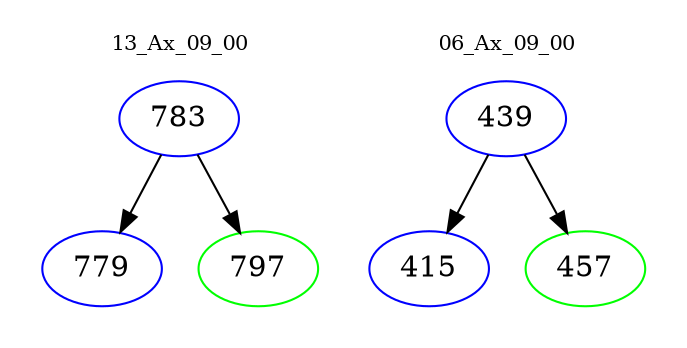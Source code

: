 digraph{
subgraph cluster_0 {
color = white
label = "13_Ax_09_00";
fontsize=10;
T0_783 [label="783", color="blue"]
T0_783 -> T0_779 [color="black"]
T0_779 [label="779", color="blue"]
T0_783 -> T0_797 [color="black"]
T0_797 [label="797", color="green"]
}
subgraph cluster_1 {
color = white
label = "06_Ax_09_00";
fontsize=10;
T1_439 [label="439", color="blue"]
T1_439 -> T1_415 [color="black"]
T1_415 [label="415", color="blue"]
T1_439 -> T1_457 [color="black"]
T1_457 [label="457", color="green"]
}
}
